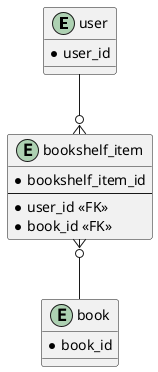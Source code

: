 @startuml
entity user {
  * user_id
}

entity book {
  * book_id
}

entity bookshelf_item {
  * bookshelf_item_id
  --
  * user_id <<FK>>
  * book_id <<FK>>
}

user --o{ bookshelf_item
bookshelf_item }o-- book
@enduml
